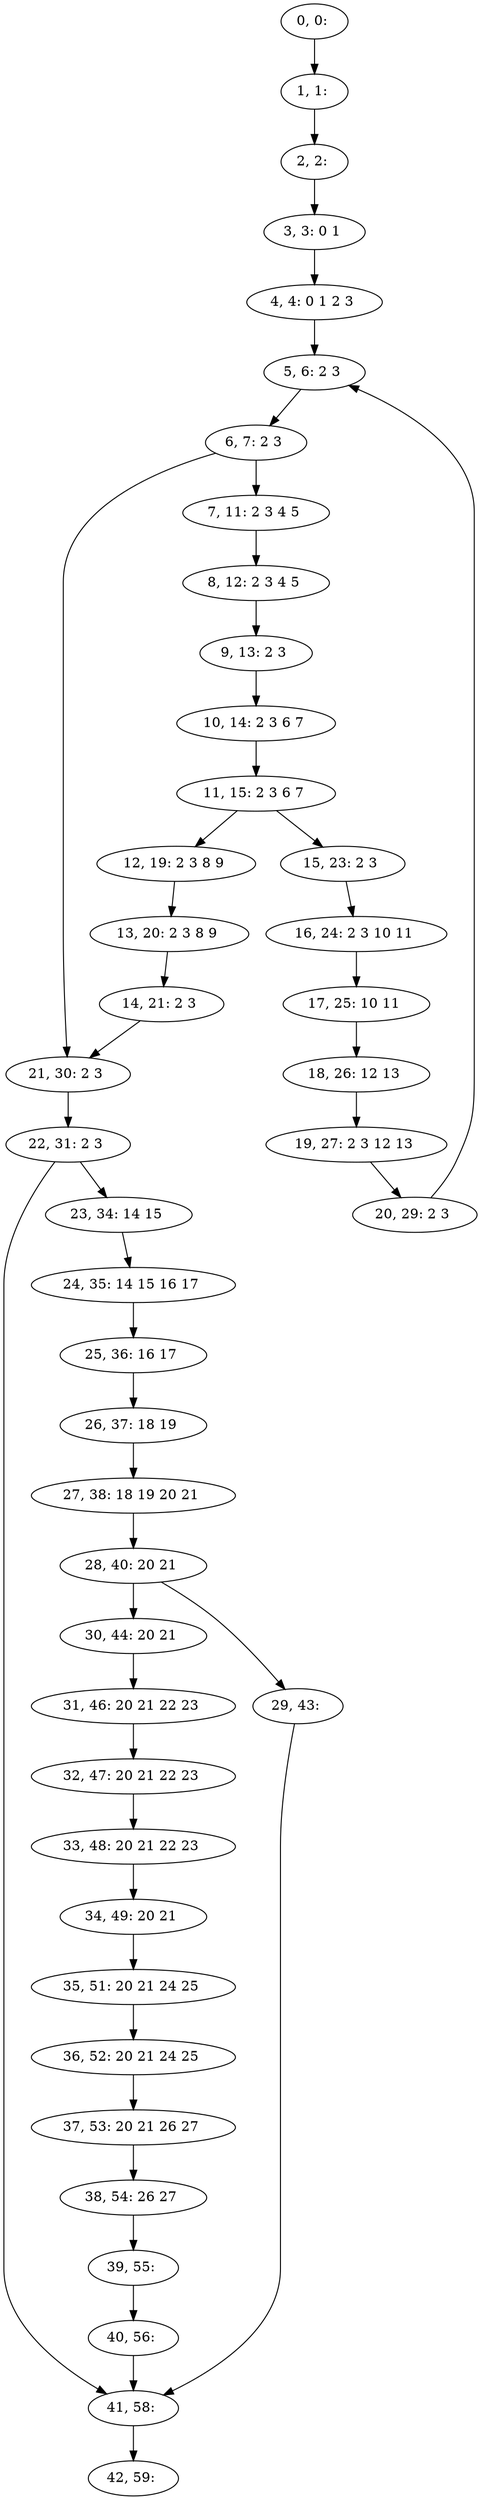 digraph G {
0[label="0, 0: "];
1[label="1, 1: "];
2[label="2, 2: "];
3[label="3, 3: 0 1 "];
4[label="4, 4: 0 1 2 3 "];
5[label="5, 6: 2 3 "];
6[label="6, 7: 2 3 "];
7[label="7, 11: 2 3 4 5 "];
8[label="8, 12: 2 3 4 5 "];
9[label="9, 13: 2 3 "];
10[label="10, 14: 2 3 6 7 "];
11[label="11, 15: 2 3 6 7 "];
12[label="12, 19: 2 3 8 9 "];
13[label="13, 20: 2 3 8 9 "];
14[label="14, 21: 2 3 "];
15[label="15, 23: 2 3 "];
16[label="16, 24: 2 3 10 11 "];
17[label="17, 25: 10 11 "];
18[label="18, 26: 12 13 "];
19[label="19, 27: 2 3 12 13 "];
20[label="20, 29: 2 3 "];
21[label="21, 30: 2 3 "];
22[label="22, 31: 2 3 "];
23[label="23, 34: 14 15 "];
24[label="24, 35: 14 15 16 17 "];
25[label="25, 36: 16 17 "];
26[label="26, 37: 18 19 "];
27[label="27, 38: 18 19 20 21 "];
28[label="28, 40: 20 21 "];
29[label="29, 43: "];
30[label="30, 44: 20 21 "];
31[label="31, 46: 20 21 22 23 "];
32[label="32, 47: 20 21 22 23 "];
33[label="33, 48: 20 21 22 23 "];
34[label="34, 49: 20 21 "];
35[label="35, 51: 20 21 24 25 "];
36[label="36, 52: 20 21 24 25 "];
37[label="37, 53: 20 21 26 27 "];
38[label="38, 54: 26 27 "];
39[label="39, 55: "];
40[label="40, 56: "];
41[label="41, 58: "];
42[label="42, 59: "];
0->1 ;
1->2 ;
2->3 ;
3->4 ;
4->5 ;
5->6 ;
6->7 ;
6->21 ;
7->8 ;
8->9 ;
9->10 ;
10->11 ;
11->12 ;
11->15 ;
12->13 ;
13->14 ;
14->21 ;
15->16 ;
16->17 ;
17->18 ;
18->19 ;
19->20 ;
20->5 ;
21->22 ;
22->23 ;
22->41 ;
23->24 ;
24->25 ;
25->26 ;
26->27 ;
27->28 ;
28->29 ;
28->30 ;
29->41 ;
30->31 ;
31->32 ;
32->33 ;
33->34 ;
34->35 ;
35->36 ;
36->37 ;
37->38 ;
38->39 ;
39->40 ;
40->41 ;
41->42 ;
}
